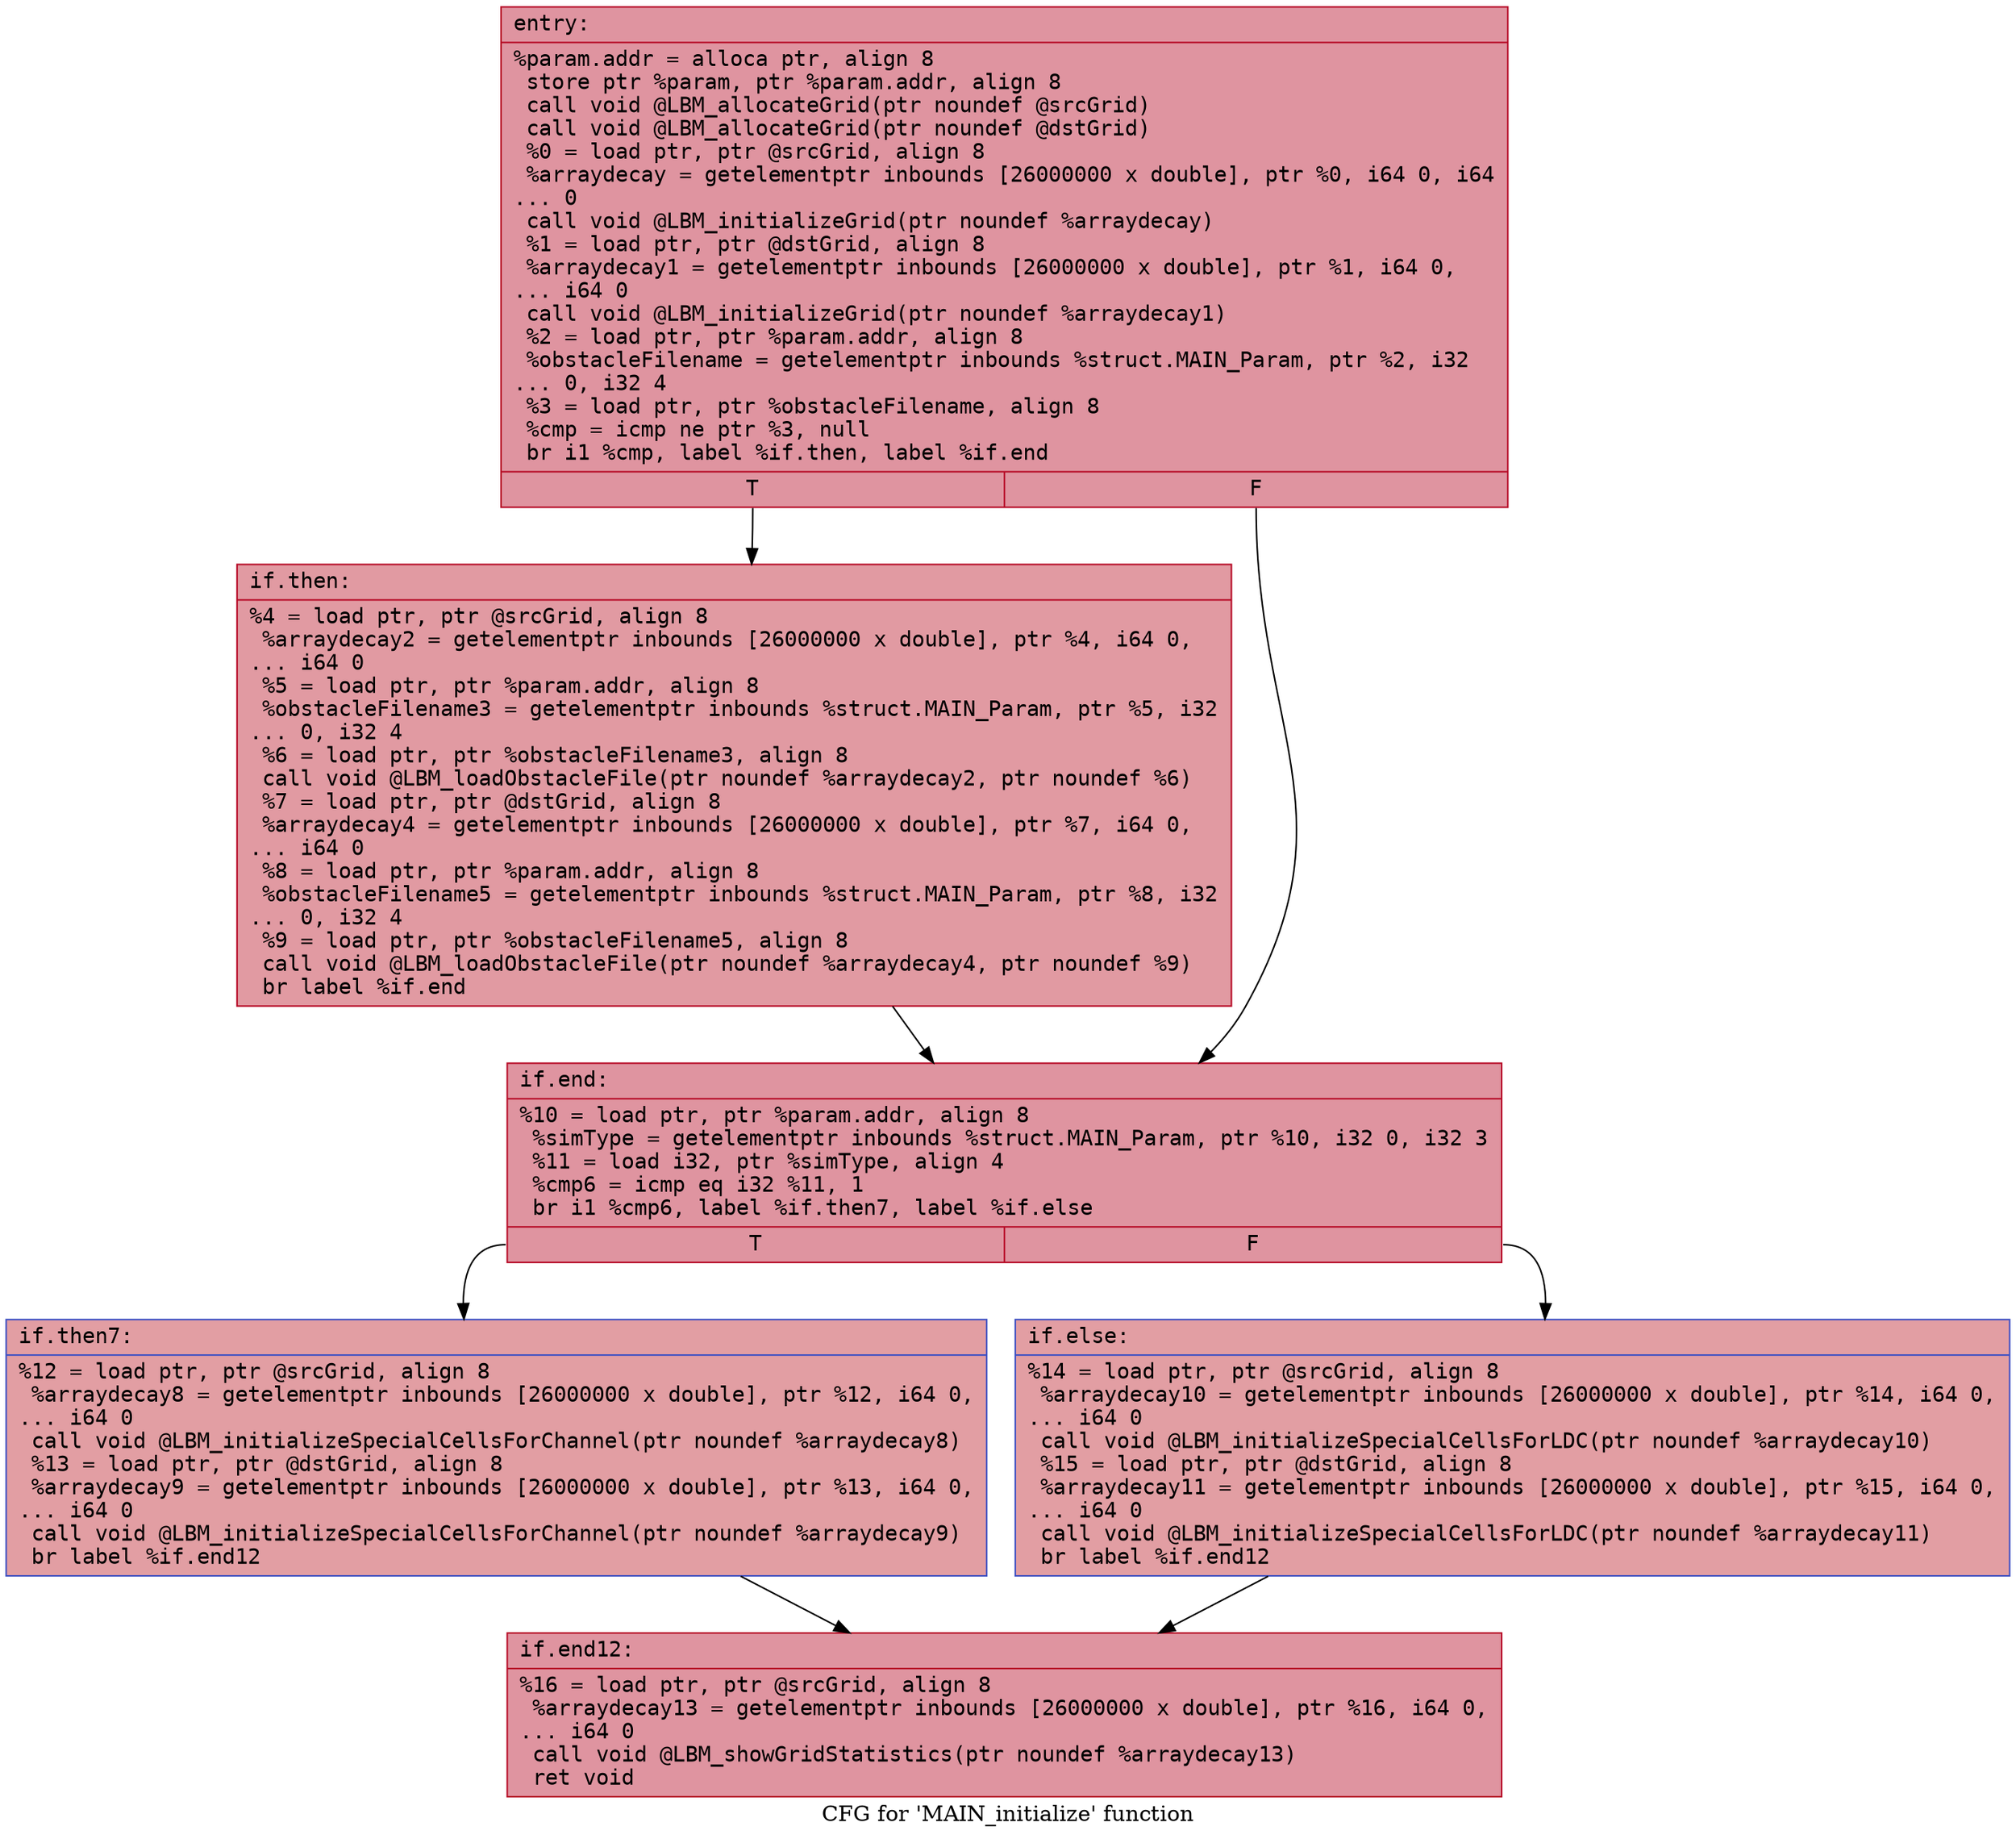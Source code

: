 digraph "CFG for 'MAIN_initialize' function" {
	label="CFG for 'MAIN_initialize' function";

	Node0x55e24c272c20 [shape=record,color="#b70d28ff", style=filled, fillcolor="#b70d2870" fontname="Courier",label="{entry:\l|  %param.addr = alloca ptr, align 8\l  store ptr %param, ptr %param.addr, align 8\l  call void @LBM_allocateGrid(ptr noundef @srcGrid)\l  call void @LBM_allocateGrid(ptr noundef @dstGrid)\l  %0 = load ptr, ptr @srcGrid, align 8\l  %arraydecay = getelementptr inbounds [26000000 x double], ptr %0, i64 0, i64\l... 0\l  call void @LBM_initializeGrid(ptr noundef %arraydecay)\l  %1 = load ptr, ptr @dstGrid, align 8\l  %arraydecay1 = getelementptr inbounds [26000000 x double], ptr %1, i64 0,\l... i64 0\l  call void @LBM_initializeGrid(ptr noundef %arraydecay1)\l  %2 = load ptr, ptr %param.addr, align 8\l  %obstacleFilename = getelementptr inbounds %struct.MAIN_Param, ptr %2, i32\l... 0, i32 4\l  %3 = load ptr, ptr %obstacleFilename, align 8\l  %cmp = icmp ne ptr %3, null\l  br i1 %cmp, label %if.then, label %if.end\l|{<s0>T|<s1>F}}"];
	Node0x55e24c272c20:s0 -> Node0x55e24c2737a0[tooltip="entry -> if.then\nProbability 62.50%" ];
	Node0x55e24c272c20:s1 -> Node0x55e24c273870[tooltip="entry -> if.end\nProbability 37.50%" ];
	Node0x55e24c2737a0 [shape=record,color="#b70d28ff", style=filled, fillcolor="#bb1b2c70" fontname="Courier",label="{if.then:\l|  %4 = load ptr, ptr @srcGrid, align 8\l  %arraydecay2 = getelementptr inbounds [26000000 x double], ptr %4, i64 0,\l... i64 0\l  %5 = load ptr, ptr %param.addr, align 8\l  %obstacleFilename3 = getelementptr inbounds %struct.MAIN_Param, ptr %5, i32\l... 0, i32 4\l  %6 = load ptr, ptr %obstacleFilename3, align 8\l  call void @LBM_loadObstacleFile(ptr noundef %arraydecay2, ptr noundef %6)\l  %7 = load ptr, ptr @dstGrid, align 8\l  %arraydecay4 = getelementptr inbounds [26000000 x double], ptr %7, i64 0,\l... i64 0\l  %8 = load ptr, ptr %param.addr, align 8\l  %obstacleFilename5 = getelementptr inbounds %struct.MAIN_Param, ptr %8, i32\l... 0, i32 4\l  %9 = load ptr, ptr %obstacleFilename5, align 8\l  call void @LBM_loadObstacleFile(ptr noundef %arraydecay4, ptr noundef %9)\l  br label %if.end\l}"];
	Node0x55e24c2737a0 -> Node0x55e24c273870[tooltip="if.then -> if.end\nProbability 100.00%" ];
	Node0x55e24c273870 [shape=record,color="#b70d28ff", style=filled, fillcolor="#b70d2870" fontname="Courier",label="{if.end:\l|  %10 = load ptr, ptr %param.addr, align 8\l  %simType = getelementptr inbounds %struct.MAIN_Param, ptr %10, i32 0, i32 3\l  %11 = load i32, ptr %simType, align 4\l  %cmp6 = icmp eq i32 %11, 1\l  br i1 %cmp6, label %if.then7, label %if.else\l|{<s0>T|<s1>F}}"];
	Node0x55e24c273870:s0 -> Node0x55e24c274780[tooltip="if.end -> if.then7\nProbability 50.00%" ];
	Node0x55e24c273870:s1 -> Node0x55e24c2747d0[tooltip="if.end -> if.else\nProbability 50.00%" ];
	Node0x55e24c274780 [shape=record,color="#3d50c3ff", style=filled, fillcolor="#be242e70" fontname="Courier",label="{if.then7:\l|  %12 = load ptr, ptr @srcGrid, align 8\l  %arraydecay8 = getelementptr inbounds [26000000 x double], ptr %12, i64 0,\l... i64 0\l  call void @LBM_initializeSpecialCellsForChannel(ptr noundef %arraydecay8)\l  %13 = load ptr, ptr @dstGrid, align 8\l  %arraydecay9 = getelementptr inbounds [26000000 x double], ptr %13, i64 0,\l... i64 0\l  call void @LBM_initializeSpecialCellsForChannel(ptr noundef %arraydecay9)\l  br label %if.end12\l}"];
	Node0x55e24c274780 -> Node0x55e24c274ee0[tooltip="if.then7 -> if.end12\nProbability 100.00%" ];
	Node0x55e24c2747d0 [shape=record,color="#3d50c3ff", style=filled, fillcolor="#be242e70" fontname="Courier",label="{if.else:\l|  %14 = load ptr, ptr @srcGrid, align 8\l  %arraydecay10 = getelementptr inbounds [26000000 x double], ptr %14, i64 0,\l... i64 0\l  call void @LBM_initializeSpecialCellsForLDC(ptr noundef %arraydecay10)\l  %15 = load ptr, ptr @dstGrid, align 8\l  %arraydecay11 = getelementptr inbounds [26000000 x double], ptr %15, i64 0,\l... i64 0\l  call void @LBM_initializeSpecialCellsForLDC(ptr noundef %arraydecay11)\l  br label %if.end12\l}"];
	Node0x55e24c2747d0 -> Node0x55e24c274ee0[tooltip="if.else -> if.end12\nProbability 100.00%" ];
	Node0x55e24c274ee0 [shape=record,color="#b70d28ff", style=filled, fillcolor="#b70d2870" fontname="Courier",label="{if.end12:\l|  %16 = load ptr, ptr @srcGrid, align 8\l  %arraydecay13 = getelementptr inbounds [26000000 x double], ptr %16, i64 0,\l... i64 0\l  call void @LBM_showGridStatistics(ptr noundef %arraydecay13)\l  ret void\l}"];
}
